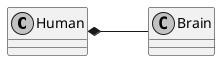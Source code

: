 @startuml


skinparam monochrome true
left to right direction

class Human
class Brain

Human *-- Brain

@enduml